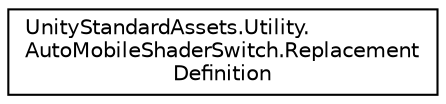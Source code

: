 digraph "Graphical Class Hierarchy"
{
 // LATEX_PDF_SIZE
  edge [fontname="Helvetica",fontsize="10",labelfontname="Helvetica",labelfontsize="10"];
  node [fontname="Helvetica",fontsize="10",shape=record];
  rankdir="LR";
  Node0 [label="UnityStandardAssets.Utility.\lAutoMobileShaderSwitch.Replacement\lDefinition",height=0.2,width=0.4,color="black", fillcolor="white", style="filled",URL="$class_unity_standard_assets_1_1_utility_1_1_auto_mobile_shader_switch_1_1_replacement_definition.html",tooltip=" "];
}
